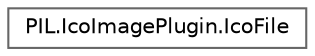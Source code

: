 digraph "Graphical Class Hierarchy"
{
 // LATEX_PDF_SIZE
  bgcolor="transparent";
  edge [fontname=Helvetica,fontsize=10,labelfontname=Helvetica,labelfontsize=10];
  node [fontname=Helvetica,fontsize=10,shape=box,height=0.2,width=0.4];
  rankdir="LR";
  Node0 [id="Node000000",label="PIL.IcoImagePlugin.IcoFile",height=0.2,width=0.4,color="grey40", fillcolor="white", style="filled",URL="$dc/da2/classPIL_1_1IcoImagePlugin_1_1IcoFile.html",tooltip=" "];
}

